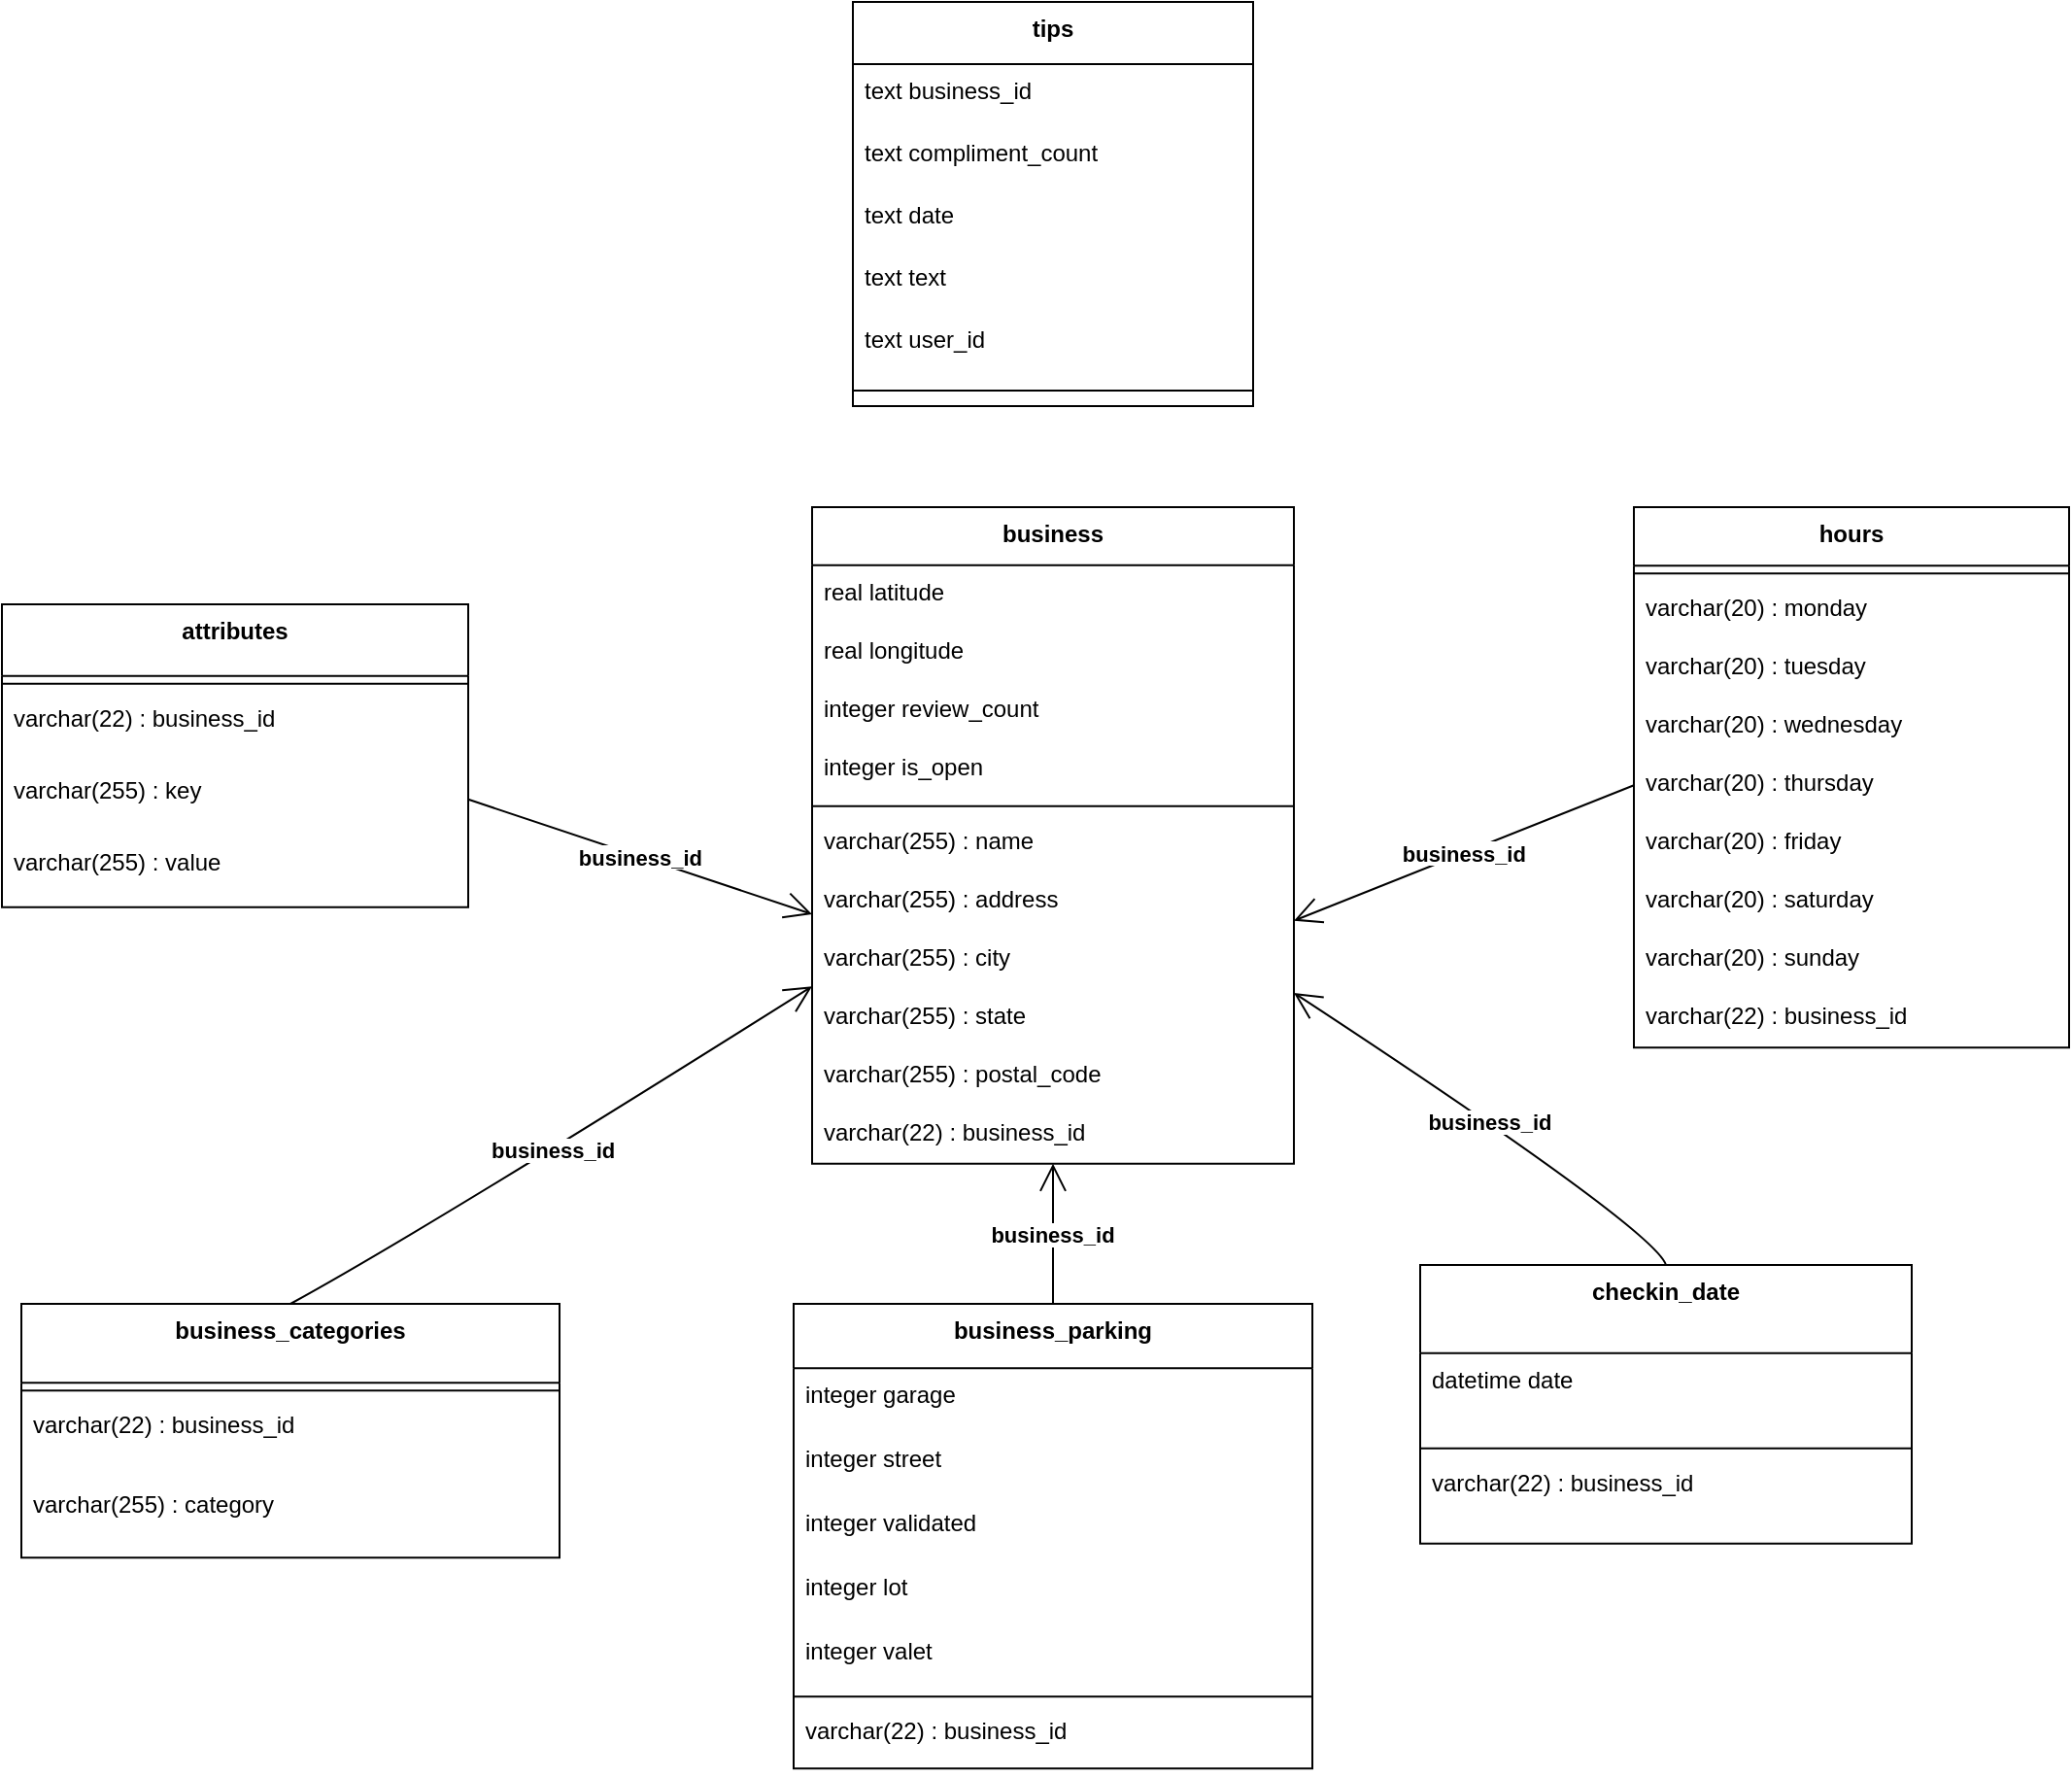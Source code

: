 <mxfile version="26.0.4">
  <diagram name="Page-1" id="tW8I567GuP_UTgK84lG6">
    <mxGraphModel dx="1578" dy="1400" grid="1" gridSize="10" guides="1" tooltips="1" connect="1" arrows="1" fold="1" page="0" pageScale="1" pageWidth="827" pageHeight="1169" math="0" shadow="0">
      <root>
        <mxCell id="0" />
        <mxCell id="1" parent="0" />
        <mxCell id="Pv-6bgilXGz2zJRjLQK--76" value="attributes" style="swimlane;fontStyle=1;align=center;verticalAlign=top;childLayout=stackLayout;horizontal=1;startSize=36.889;horizontalStack=0;resizeParent=1;resizeParentMax=0;resizeLast=0;collapsible=0;marginBottom=0;" vertex="1" parent="1">
          <mxGeometry x="230" y="70" width="240" height="155.889" as="geometry" />
        </mxCell>
        <mxCell id="Pv-6bgilXGz2zJRjLQK--77" style="line;strokeWidth=1;fillColor=none;align=left;verticalAlign=middle;spacingTop=-1;spacingLeft=3;spacingRight=3;rotatable=0;labelPosition=right;points=[];portConstraint=eastwest;strokeColor=inherit;" vertex="1" parent="Pv-6bgilXGz2zJRjLQK--76">
          <mxGeometry y="36.889" width="240" height="8" as="geometry" />
        </mxCell>
        <mxCell id="Pv-6bgilXGz2zJRjLQK--78" value="varchar(22) : business_id" style="text;strokeColor=none;fillColor=none;align=left;verticalAlign=top;spacingLeft=4;spacingRight=4;overflow=hidden;rotatable=0;points=[[0,0.5],[1,0.5]];portConstraint=eastwest;" vertex="1" parent="Pv-6bgilXGz2zJRjLQK--76">
          <mxGeometry y="44.889" width="240" height="37" as="geometry" />
        </mxCell>
        <mxCell id="Pv-6bgilXGz2zJRjLQK--79" value="varchar(255) : key" style="text;strokeColor=none;fillColor=none;align=left;verticalAlign=top;spacingLeft=4;spacingRight=4;overflow=hidden;rotatable=0;points=[[0,0.5],[1,0.5]];portConstraint=eastwest;" vertex="1" parent="Pv-6bgilXGz2zJRjLQK--76">
          <mxGeometry y="81.889" width="240" height="37" as="geometry" />
        </mxCell>
        <mxCell id="Pv-6bgilXGz2zJRjLQK--80" value="varchar(255) : value" style="text;strokeColor=none;fillColor=none;align=left;verticalAlign=top;spacingLeft=4;spacingRight=4;overflow=hidden;rotatable=0;points=[[0,0.5],[1,0.5]];portConstraint=eastwest;" vertex="1" parent="Pv-6bgilXGz2zJRjLQK--76">
          <mxGeometry y="118.889" width="240" height="37" as="geometry" />
        </mxCell>
        <mxCell id="Pv-6bgilXGz2zJRjLQK--81" value="business" style="swimlane;fontStyle=1;align=center;verticalAlign=top;childLayout=stackLayout;horizontal=1;startSize=29.818;horizontalStack=0;resizeParent=1;resizeParentMax=0;resizeLast=0;collapsible=0;marginBottom=0;" vertex="1" parent="1">
          <mxGeometry x="647" y="20" width="248" height="337.818" as="geometry" />
        </mxCell>
        <mxCell id="Pv-6bgilXGz2zJRjLQK--82" value="real latitude" style="text;strokeColor=none;fillColor=none;align=left;verticalAlign=top;spacingLeft=4;spacingRight=4;overflow=hidden;rotatable=0;points=[[0,0.5],[1,0.5]];portConstraint=eastwest;" vertex="1" parent="Pv-6bgilXGz2zJRjLQK--81">
          <mxGeometry y="29.818" width="248" height="30" as="geometry" />
        </mxCell>
        <mxCell id="Pv-6bgilXGz2zJRjLQK--83" value="real longitude" style="text;strokeColor=none;fillColor=none;align=left;verticalAlign=top;spacingLeft=4;spacingRight=4;overflow=hidden;rotatable=0;points=[[0,0.5],[1,0.5]];portConstraint=eastwest;" vertex="1" parent="Pv-6bgilXGz2zJRjLQK--81">
          <mxGeometry y="59.818" width="248" height="30" as="geometry" />
        </mxCell>
        <mxCell id="Pv-6bgilXGz2zJRjLQK--84" value="integer review_count" style="text;strokeColor=none;fillColor=none;align=left;verticalAlign=top;spacingLeft=4;spacingRight=4;overflow=hidden;rotatable=0;points=[[0,0.5],[1,0.5]];portConstraint=eastwest;" vertex="1" parent="Pv-6bgilXGz2zJRjLQK--81">
          <mxGeometry y="89.818" width="248" height="30" as="geometry" />
        </mxCell>
        <mxCell id="Pv-6bgilXGz2zJRjLQK--85" value="integer is_open" style="text;strokeColor=none;fillColor=none;align=left;verticalAlign=top;spacingLeft=4;spacingRight=4;overflow=hidden;rotatable=0;points=[[0,0.5],[1,0.5]];portConstraint=eastwest;" vertex="1" parent="Pv-6bgilXGz2zJRjLQK--81">
          <mxGeometry y="119.818" width="248" height="30" as="geometry" />
        </mxCell>
        <mxCell id="Pv-6bgilXGz2zJRjLQK--86" style="line;strokeWidth=1;fillColor=none;align=left;verticalAlign=middle;spacingTop=-1;spacingLeft=3;spacingRight=3;rotatable=0;labelPosition=right;points=[];portConstraint=eastwest;strokeColor=inherit;" vertex="1" parent="Pv-6bgilXGz2zJRjLQK--81">
          <mxGeometry y="149.818" width="248" height="8" as="geometry" />
        </mxCell>
        <mxCell id="Pv-6bgilXGz2zJRjLQK--87" value="varchar(255) : name" style="text;strokeColor=none;fillColor=none;align=left;verticalAlign=top;spacingLeft=4;spacingRight=4;overflow=hidden;rotatable=0;points=[[0,0.5],[1,0.5]];portConstraint=eastwest;" vertex="1" parent="Pv-6bgilXGz2zJRjLQK--81">
          <mxGeometry y="157.818" width="248" height="30" as="geometry" />
        </mxCell>
        <mxCell id="Pv-6bgilXGz2zJRjLQK--88" value="varchar(255) : address" style="text;strokeColor=none;fillColor=none;align=left;verticalAlign=top;spacingLeft=4;spacingRight=4;overflow=hidden;rotatable=0;points=[[0,0.5],[1,0.5]];portConstraint=eastwest;" vertex="1" parent="Pv-6bgilXGz2zJRjLQK--81">
          <mxGeometry y="187.818" width="248" height="30" as="geometry" />
        </mxCell>
        <mxCell id="Pv-6bgilXGz2zJRjLQK--89" value="varchar(255) : city" style="text;strokeColor=none;fillColor=none;align=left;verticalAlign=top;spacingLeft=4;spacingRight=4;overflow=hidden;rotatable=0;points=[[0,0.5],[1,0.5]];portConstraint=eastwest;" vertex="1" parent="Pv-6bgilXGz2zJRjLQK--81">
          <mxGeometry y="217.818" width="248" height="30" as="geometry" />
        </mxCell>
        <mxCell id="Pv-6bgilXGz2zJRjLQK--90" value="varchar(255) : state" style="text;strokeColor=none;fillColor=none;align=left;verticalAlign=top;spacingLeft=4;spacingRight=4;overflow=hidden;rotatable=0;points=[[0,0.5],[1,0.5]];portConstraint=eastwest;" vertex="1" parent="Pv-6bgilXGz2zJRjLQK--81">
          <mxGeometry y="247.818" width="248" height="30" as="geometry" />
        </mxCell>
        <mxCell id="Pv-6bgilXGz2zJRjLQK--91" value="varchar(255) : postal_code" style="text;strokeColor=none;fillColor=none;align=left;verticalAlign=top;spacingLeft=4;spacingRight=4;overflow=hidden;rotatable=0;points=[[0,0.5],[1,0.5]];portConstraint=eastwest;" vertex="1" parent="Pv-6bgilXGz2zJRjLQK--81">
          <mxGeometry y="277.818" width="248" height="30" as="geometry" />
        </mxCell>
        <mxCell id="Pv-6bgilXGz2zJRjLQK--92" value="varchar(22) : business_id" style="text;strokeColor=none;fillColor=none;align=left;verticalAlign=top;spacingLeft=4;spacingRight=4;overflow=hidden;rotatable=0;points=[[0,0.5],[1,0.5]];portConstraint=eastwest;" vertex="1" parent="Pv-6bgilXGz2zJRjLQK--81">
          <mxGeometry y="307.818" width="248" height="30" as="geometry" />
        </mxCell>
        <mxCell id="Pv-6bgilXGz2zJRjLQK--93" value="business_categories" style="swimlane;fontStyle=1;align=center;verticalAlign=top;childLayout=stackLayout;horizontal=1;startSize=40.571;horizontalStack=0;resizeParent=1;resizeParentMax=0;resizeLast=0;collapsible=0;marginBottom=0;" vertex="1" parent="1">
          <mxGeometry x="240" y="430" width="277" height="130.571" as="geometry" />
        </mxCell>
        <mxCell id="Pv-6bgilXGz2zJRjLQK--94" style="line;strokeWidth=1;fillColor=none;align=left;verticalAlign=middle;spacingTop=-1;spacingLeft=3;spacingRight=3;rotatable=0;labelPosition=right;points=[];portConstraint=eastwest;strokeColor=inherit;" vertex="1" parent="Pv-6bgilXGz2zJRjLQK--93">
          <mxGeometry y="40.571" width="277" height="8" as="geometry" />
        </mxCell>
        <mxCell id="Pv-6bgilXGz2zJRjLQK--95" value="varchar(22) : business_id" style="text;strokeColor=none;fillColor=none;align=left;verticalAlign=top;spacingLeft=4;spacingRight=4;overflow=hidden;rotatable=0;points=[[0,0.5],[1,0.5]];portConstraint=eastwest;" vertex="1" parent="Pv-6bgilXGz2zJRjLQK--93">
          <mxGeometry y="48.571" width="277" height="41" as="geometry" />
        </mxCell>
        <mxCell id="Pv-6bgilXGz2zJRjLQK--96" value="varchar(255) : category" style="text;strokeColor=none;fillColor=none;align=left;verticalAlign=top;spacingLeft=4;spacingRight=4;overflow=hidden;rotatable=0;points=[[0,0.5],[1,0.5]];portConstraint=eastwest;" vertex="1" parent="Pv-6bgilXGz2zJRjLQK--93">
          <mxGeometry y="89.571" width="277" height="41" as="geometry" />
        </mxCell>
        <mxCell id="Pv-6bgilXGz2zJRjLQK--97" value="business_parking" style="swimlane;fontStyle=1;align=center;verticalAlign=top;childLayout=stackLayout;horizontal=1;startSize=33.143;horizontalStack=0;resizeParent=1;resizeParentMax=0;resizeLast=0;collapsible=0;marginBottom=0;" vertex="1" parent="1">
          <mxGeometry x="637.5" y="430" width="267" height="239.143" as="geometry" />
        </mxCell>
        <mxCell id="Pv-6bgilXGz2zJRjLQK--98" value="integer garage" style="text;strokeColor=none;fillColor=none;align=left;verticalAlign=top;spacingLeft=4;spacingRight=4;overflow=hidden;rotatable=0;points=[[0,0.5],[1,0.5]];portConstraint=eastwest;" vertex="1" parent="Pv-6bgilXGz2zJRjLQK--97">
          <mxGeometry y="33.143" width="267" height="33" as="geometry" />
        </mxCell>
        <mxCell id="Pv-6bgilXGz2zJRjLQK--99" value="integer street" style="text;strokeColor=none;fillColor=none;align=left;verticalAlign=top;spacingLeft=4;spacingRight=4;overflow=hidden;rotatable=0;points=[[0,0.5],[1,0.5]];portConstraint=eastwest;" vertex="1" parent="Pv-6bgilXGz2zJRjLQK--97">
          <mxGeometry y="66.143" width="267" height="33" as="geometry" />
        </mxCell>
        <mxCell id="Pv-6bgilXGz2zJRjLQK--100" value="integer validated" style="text;strokeColor=none;fillColor=none;align=left;verticalAlign=top;spacingLeft=4;spacingRight=4;overflow=hidden;rotatable=0;points=[[0,0.5],[1,0.5]];portConstraint=eastwest;" vertex="1" parent="Pv-6bgilXGz2zJRjLQK--97">
          <mxGeometry y="99.143" width="267" height="33" as="geometry" />
        </mxCell>
        <mxCell id="Pv-6bgilXGz2zJRjLQK--101" value="integer lot" style="text;strokeColor=none;fillColor=none;align=left;verticalAlign=top;spacingLeft=4;spacingRight=4;overflow=hidden;rotatable=0;points=[[0,0.5],[1,0.5]];portConstraint=eastwest;" vertex="1" parent="Pv-6bgilXGz2zJRjLQK--97">
          <mxGeometry y="132.143" width="267" height="33" as="geometry" />
        </mxCell>
        <mxCell id="Pv-6bgilXGz2zJRjLQK--102" value="integer valet" style="text;strokeColor=none;fillColor=none;align=left;verticalAlign=top;spacingLeft=4;spacingRight=4;overflow=hidden;rotatable=0;points=[[0,0.5],[1,0.5]];portConstraint=eastwest;" vertex="1" parent="Pv-6bgilXGz2zJRjLQK--97">
          <mxGeometry y="165.143" width="267" height="33" as="geometry" />
        </mxCell>
        <mxCell id="Pv-6bgilXGz2zJRjLQK--103" style="line;strokeWidth=1;fillColor=none;align=left;verticalAlign=middle;spacingTop=-1;spacingLeft=3;spacingRight=3;rotatable=0;labelPosition=right;points=[];portConstraint=eastwest;strokeColor=inherit;" vertex="1" parent="Pv-6bgilXGz2zJRjLQK--97">
          <mxGeometry y="198.143" width="267" height="8" as="geometry" />
        </mxCell>
        <mxCell id="Pv-6bgilXGz2zJRjLQK--104" value="varchar(22) : business_id" style="text;strokeColor=none;fillColor=none;align=left;verticalAlign=top;spacingLeft=4;spacingRight=4;overflow=hidden;rotatable=0;points=[[0,0.5],[1,0.5]];portConstraint=eastwest;" vertex="1" parent="Pv-6bgilXGz2zJRjLQK--97">
          <mxGeometry y="206.143" width="267" height="33" as="geometry" />
        </mxCell>
        <mxCell id="Pv-6bgilXGz2zJRjLQK--105" value="checkin_date" style="swimlane;fontStyle=1;align=center;verticalAlign=top;childLayout=stackLayout;horizontal=1;startSize=45.333;horizontalStack=0;resizeParent=1;resizeParentMax=0;resizeLast=0;collapsible=0;marginBottom=0;" vertex="1" parent="1">
          <mxGeometry x="960" y="410" width="253" height="143.333" as="geometry" />
        </mxCell>
        <mxCell id="Pv-6bgilXGz2zJRjLQK--106" value="datetime date" style="text;strokeColor=none;fillColor=none;align=left;verticalAlign=top;spacingLeft=4;spacingRight=4;overflow=hidden;rotatable=0;points=[[0,0.5],[1,0.5]];portConstraint=eastwest;" vertex="1" parent="Pv-6bgilXGz2zJRjLQK--105">
          <mxGeometry y="45.333" width="253" height="45" as="geometry" />
        </mxCell>
        <mxCell id="Pv-6bgilXGz2zJRjLQK--107" style="line;strokeWidth=1;fillColor=none;align=left;verticalAlign=middle;spacingTop=-1;spacingLeft=3;spacingRight=3;rotatable=0;labelPosition=right;points=[];portConstraint=eastwest;strokeColor=inherit;" vertex="1" parent="Pv-6bgilXGz2zJRjLQK--105">
          <mxGeometry y="90.333" width="253" height="8" as="geometry" />
        </mxCell>
        <mxCell id="Pv-6bgilXGz2zJRjLQK--108" value="varchar(22) : business_id" style="text;strokeColor=none;fillColor=none;align=left;verticalAlign=top;spacingLeft=4;spacingRight=4;overflow=hidden;rotatable=0;points=[[0,0.5],[1,0.5]];portConstraint=eastwest;" vertex="1" parent="Pv-6bgilXGz2zJRjLQK--105">
          <mxGeometry y="98.333" width="253" height="45" as="geometry" />
        </mxCell>
        <mxCell id="Pv-6bgilXGz2zJRjLQK--109" value="hours" style="swimlane;fontStyle=1;align=center;verticalAlign=top;childLayout=stackLayout;horizontal=1;startSize=30.105;horizontalStack=0;resizeParent=1;resizeParentMax=0;resizeLast=0;collapsible=0;marginBottom=0;" vertex="1" parent="1">
          <mxGeometry x="1070" y="20" width="224" height="278.105" as="geometry" />
        </mxCell>
        <mxCell id="Pv-6bgilXGz2zJRjLQK--110" style="line;strokeWidth=1;fillColor=none;align=left;verticalAlign=middle;spacingTop=-1;spacingLeft=3;spacingRight=3;rotatable=0;labelPosition=right;points=[];portConstraint=eastwest;strokeColor=inherit;" vertex="1" parent="Pv-6bgilXGz2zJRjLQK--109">
          <mxGeometry y="30.105" width="224" height="8" as="geometry" />
        </mxCell>
        <mxCell id="Pv-6bgilXGz2zJRjLQK--111" value="varchar(20) : monday" style="text;strokeColor=none;fillColor=none;align=left;verticalAlign=top;spacingLeft=4;spacingRight=4;overflow=hidden;rotatable=0;points=[[0,0.5],[1,0.5]];portConstraint=eastwest;" vertex="1" parent="Pv-6bgilXGz2zJRjLQK--109">
          <mxGeometry y="38.105" width="224" height="30" as="geometry" />
        </mxCell>
        <mxCell id="Pv-6bgilXGz2zJRjLQK--112" value="varchar(20) : tuesday" style="text;strokeColor=none;fillColor=none;align=left;verticalAlign=top;spacingLeft=4;spacingRight=4;overflow=hidden;rotatable=0;points=[[0,0.5],[1,0.5]];portConstraint=eastwest;" vertex="1" parent="Pv-6bgilXGz2zJRjLQK--109">
          <mxGeometry y="68.105" width="224" height="30" as="geometry" />
        </mxCell>
        <mxCell id="Pv-6bgilXGz2zJRjLQK--113" value="varchar(20) : wednesday" style="text;strokeColor=none;fillColor=none;align=left;verticalAlign=top;spacingLeft=4;spacingRight=4;overflow=hidden;rotatable=0;points=[[0,0.5],[1,0.5]];portConstraint=eastwest;" vertex="1" parent="Pv-6bgilXGz2zJRjLQK--109">
          <mxGeometry y="98.105" width="224" height="30" as="geometry" />
        </mxCell>
        <mxCell id="Pv-6bgilXGz2zJRjLQK--114" value="varchar(20) : thursday" style="text;strokeColor=none;fillColor=none;align=left;verticalAlign=top;spacingLeft=4;spacingRight=4;overflow=hidden;rotatable=0;points=[[0,0.5],[1,0.5]];portConstraint=eastwest;" vertex="1" parent="Pv-6bgilXGz2zJRjLQK--109">
          <mxGeometry y="128.105" width="224" height="30" as="geometry" />
        </mxCell>
        <mxCell id="Pv-6bgilXGz2zJRjLQK--115" value="varchar(20) : friday" style="text;strokeColor=none;fillColor=none;align=left;verticalAlign=top;spacingLeft=4;spacingRight=4;overflow=hidden;rotatable=0;points=[[0,0.5],[1,0.5]];portConstraint=eastwest;" vertex="1" parent="Pv-6bgilXGz2zJRjLQK--109">
          <mxGeometry y="158.105" width="224" height="30" as="geometry" />
        </mxCell>
        <mxCell id="Pv-6bgilXGz2zJRjLQK--116" value="varchar(20) : saturday" style="text;strokeColor=none;fillColor=none;align=left;verticalAlign=top;spacingLeft=4;spacingRight=4;overflow=hidden;rotatable=0;points=[[0,0.5],[1,0.5]];portConstraint=eastwest;" vertex="1" parent="Pv-6bgilXGz2zJRjLQK--109">
          <mxGeometry y="188.105" width="224" height="30" as="geometry" />
        </mxCell>
        <mxCell id="Pv-6bgilXGz2zJRjLQK--117" value="varchar(20) : sunday" style="text;strokeColor=none;fillColor=none;align=left;verticalAlign=top;spacingLeft=4;spacingRight=4;overflow=hidden;rotatable=0;points=[[0,0.5],[1,0.5]];portConstraint=eastwest;" vertex="1" parent="Pv-6bgilXGz2zJRjLQK--109">
          <mxGeometry y="218.105" width="224" height="30" as="geometry" />
        </mxCell>
        <mxCell id="Pv-6bgilXGz2zJRjLQK--118" value="varchar(22) : business_id" style="text;strokeColor=none;fillColor=none;align=left;verticalAlign=top;spacingLeft=4;spacingRight=4;overflow=hidden;rotatable=0;points=[[0,0.5],[1,0.5]];portConstraint=eastwest;" vertex="1" parent="Pv-6bgilXGz2zJRjLQK--109">
          <mxGeometry y="248.105" width="224" height="30" as="geometry" />
        </mxCell>
        <mxCell id="Pv-6bgilXGz2zJRjLQK--119" value="tips" style="swimlane;fontStyle=1;align=center;verticalAlign=top;childLayout=stackLayout;horizontal=1;startSize=32;horizontalStack=0;resizeParent=1;resizeParentMax=0;resizeLast=0;collapsible=0;marginBottom=0;" vertex="1" parent="1">
          <mxGeometry x="668" y="-240" width="206" height="208" as="geometry" />
        </mxCell>
        <mxCell id="Pv-6bgilXGz2zJRjLQK--120" value="text business_id" style="text;strokeColor=none;fillColor=none;align=left;verticalAlign=top;spacingLeft=4;spacingRight=4;overflow=hidden;rotatable=0;points=[[0,0.5],[1,0.5]];portConstraint=eastwest;" vertex="1" parent="Pv-6bgilXGz2zJRjLQK--119">
          <mxGeometry y="32" width="206" height="32" as="geometry" />
        </mxCell>
        <mxCell id="Pv-6bgilXGz2zJRjLQK--121" value="text compliment_count" style="text;strokeColor=none;fillColor=none;align=left;verticalAlign=top;spacingLeft=4;spacingRight=4;overflow=hidden;rotatable=0;points=[[0,0.5],[1,0.5]];portConstraint=eastwest;" vertex="1" parent="Pv-6bgilXGz2zJRjLQK--119">
          <mxGeometry y="64" width="206" height="32" as="geometry" />
        </mxCell>
        <mxCell id="Pv-6bgilXGz2zJRjLQK--122" value="text date" style="text;strokeColor=none;fillColor=none;align=left;verticalAlign=top;spacingLeft=4;spacingRight=4;overflow=hidden;rotatable=0;points=[[0,0.5],[1,0.5]];portConstraint=eastwest;" vertex="1" parent="Pv-6bgilXGz2zJRjLQK--119">
          <mxGeometry y="96" width="206" height="32" as="geometry" />
        </mxCell>
        <mxCell id="Pv-6bgilXGz2zJRjLQK--123" value="text text" style="text;strokeColor=none;fillColor=none;align=left;verticalAlign=top;spacingLeft=4;spacingRight=4;overflow=hidden;rotatable=0;points=[[0,0.5],[1,0.5]];portConstraint=eastwest;" vertex="1" parent="Pv-6bgilXGz2zJRjLQK--119">
          <mxGeometry y="128" width="206" height="32" as="geometry" />
        </mxCell>
        <mxCell id="Pv-6bgilXGz2zJRjLQK--124" value="text user_id" style="text;strokeColor=none;fillColor=none;align=left;verticalAlign=top;spacingLeft=4;spacingRight=4;overflow=hidden;rotatable=0;points=[[0,0.5],[1,0.5]];portConstraint=eastwest;" vertex="1" parent="Pv-6bgilXGz2zJRjLQK--119">
          <mxGeometry y="160" width="206" height="32" as="geometry" />
        </mxCell>
        <mxCell id="Pv-6bgilXGz2zJRjLQK--125" style="line;strokeWidth=1;fillColor=none;align=left;verticalAlign=middle;spacingTop=-1;spacingLeft=3;spacingRight=3;rotatable=0;labelPosition=right;points=[];portConstraint=eastwest;strokeColor=inherit;" vertex="1" parent="Pv-6bgilXGz2zJRjLQK--119">
          <mxGeometry y="192" width="206" height="16" as="geometry" />
        </mxCell>
        <mxCell id="Pv-6bgilXGz2zJRjLQK--126" value="business_id" style="curved=1;startArrow=none;endArrow=open;endSize=12;exitX=1;exitY=0.5;entryX=0;entryY=0.62;rounded=0;exitDx=0;exitDy=0;fontStyle=1" edge="1" parent="1" source="Pv-6bgilXGz2zJRjLQK--79" target="Pv-6bgilXGz2zJRjLQK--81">
          <mxGeometry relative="1" as="geometry">
            <Array as="points" />
          </mxGeometry>
        </mxCell>
        <mxCell id="Pv-6bgilXGz2zJRjLQK--127" value="business_id" style="curved=1;startArrow=none;endArrow=open;endSize=12;exitX=0.5;exitY=0;entryX=0;entryY=0.73;rounded=0;fontStyle=1" edge="1" parent="1" source="Pv-6bgilXGz2zJRjLQK--93" target="Pv-6bgilXGz2zJRjLQK--81">
          <mxGeometry relative="1" as="geometry">
            <Array as="points">
              <mxPoint x="448" y="392" />
            </Array>
          </mxGeometry>
        </mxCell>
        <mxCell id="Pv-6bgilXGz2zJRjLQK--128" value="business_id" style="curved=1;startArrow=none;endArrow=open;endSize=12;exitX=0.5;exitY=0;entryX=0.5;entryY=1;rounded=0;fontStyle=1" edge="1" parent="1" source="Pv-6bgilXGz2zJRjLQK--97" target="Pv-6bgilXGz2zJRjLQK--81">
          <mxGeometry relative="1" as="geometry">
            <Array as="points" />
          </mxGeometry>
        </mxCell>
        <mxCell id="Pv-6bgilXGz2zJRjLQK--129" value="business_id" style="curved=1;startArrow=none;endArrow=open;endSize=12;exitX=0.5;exitY=0;entryX=1;entryY=0.74;rounded=0;fontStyle=1" edge="1" parent="1" source="Pv-6bgilXGz2zJRjLQK--105" target="Pv-6bgilXGz2zJRjLQK--81">
          <mxGeometry relative="1" as="geometry">
            <Array as="points">
              <mxPoint x="1081" y="392" />
            </Array>
          </mxGeometry>
        </mxCell>
        <mxCell id="Pv-6bgilXGz2zJRjLQK--130" value="business_id" style="curved=1;startArrow=none;endArrow=open;endSize=12;exitX=0;exitY=0.5;entryX=1;entryY=0.63;rounded=0;exitDx=0;exitDy=0;fontStyle=1" edge="1" parent="1" source="Pv-6bgilXGz2zJRjLQK--114" target="Pv-6bgilXGz2zJRjLQK--81">
          <mxGeometry x="-0.004" relative="1" as="geometry">
            <Array as="points" />
            <mxPoint as="offset" />
          </mxGeometry>
        </mxCell>
      </root>
    </mxGraphModel>
  </diagram>
</mxfile>
